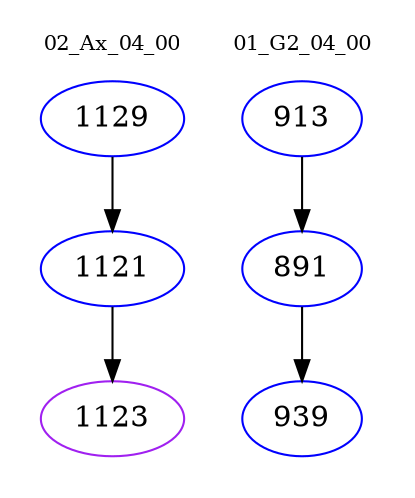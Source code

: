 digraph{
subgraph cluster_0 {
color = white
label = "02_Ax_04_00";
fontsize=10;
T0_1129 [label="1129", color="blue"]
T0_1129 -> T0_1121 [color="black"]
T0_1121 [label="1121", color="blue"]
T0_1121 -> T0_1123 [color="black"]
T0_1123 [label="1123", color="purple"]
}
subgraph cluster_1 {
color = white
label = "01_G2_04_00";
fontsize=10;
T1_913 [label="913", color="blue"]
T1_913 -> T1_891 [color="black"]
T1_891 [label="891", color="blue"]
T1_891 -> T1_939 [color="black"]
T1_939 [label="939", color="blue"]
}
}

